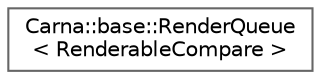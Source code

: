 digraph "Graphical Class Hierarchy"
{
 // LATEX_PDF_SIZE
  bgcolor="transparent";
  edge [fontname=Helvetica,fontsize=10,labelfontname=Helvetica,labelfontsize=10];
  node [fontname=Helvetica,fontsize=10,shape=box,height=0.2,width=0.4];
  rankdir="LR";
  Node0 [id="Node000000",label="Carna::base::RenderQueue\l\< RenderableCompare \>",height=0.2,width=0.4,color="grey40", fillcolor="white", style="filled",URL="$classCarna_1_1base_1_1RenderQueue.html",tooltip="Gathers renderable geometry nodes from scene graph and provides those in a particular order,..."];
}
